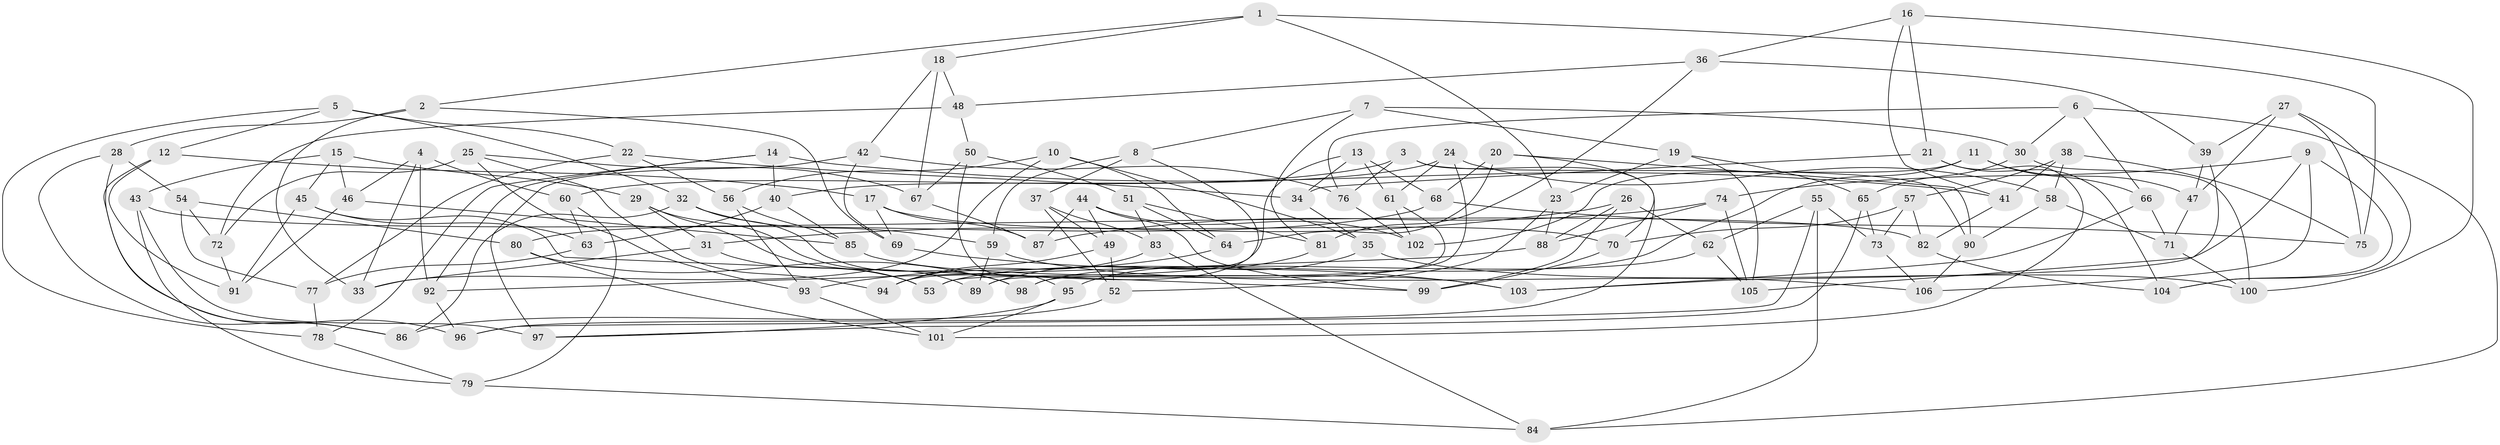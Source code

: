 // Generated by graph-tools (version 1.1) at 2025/11/02/27/25 16:11:48]
// undirected, 106 vertices, 212 edges
graph export_dot {
graph [start="1"]
  node [color=gray90,style=filled];
  1;
  2;
  3;
  4;
  5;
  6;
  7;
  8;
  9;
  10;
  11;
  12;
  13;
  14;
  15;
  16;
  17;
  18;
  19;
  20;
  21;
  22;
  23;
  24;
  25;
  26;
  27;
  28;
  29;
  30;
  31;
  32;
  33;
  34;
  35;
  36;
  37;
  38;
  39;
  40;
  41;
  42;
  43;
  44;
  45;
  46;
  47;
  48;
  49;
  50;
  51;
  52;
  53;
  54;
  55;
  56;
  57;
  58;
  59;
  60;
  61;
  62;
  63;
  64;
  65;
  66;
  67;
  68;
  69;
  70;
  71;
  72;
  73;
  74;
  75;
  76;
  77;
  78;
  79;
  80;
  81;
  82;
  83;
  84;
  85;
  86;
  87;
  88;
  89;
  90;
  91;
  92;
  93;
  94;
  95;
  96;
  97;
  98;
  99;
  100;
  101;
  102;
  103;
  104;
  105;
  106;
  1 -- 18;
  1 -- 23;
  1 -- 2;
  1 -- 75;
  2 -- 69;
  2 -- 28;
  2 -- 33;
  3 -- 96;
  3 -- 76;
  3 -- 90;
  3 -- 60;
  4 -- 92;
  4 -- 33;
  4 -- 60;
  4 -- 46;
  5 -- 12;
  5 -- 32;
  5 -- 78;
  5 -- 22;
  6 -- 84;
  6 -- 66;
  6 -- 30;
  6 -- 76;
  7 -- 19;
  7 -- 30;
  7 -- 81;
  7 -- 8;
  8 -- 53;
  8 -- 37;
  8 -- 59;
  9 -- 106;
  9 -- 103;
  9 -- 104;
  9 -- 74;
  10 -- 35;
  10 -- 56;
  10 -- 33;
  10 -- 64;
  11 -- 47;
  11 -- 53;
  11 -- 66;
  11 -- 102;
  12 -- 86;
  12 -- 91;
  12 -- 17;
  13 -- 61;
  13 -- 34;
  13 -- 94;
  13 -- 68;
  14 -- 40;
  14 -- 41;
  14 -- 78;
  14 -- 92;
  15 -- 43;
  15 -- 45;
  15 -- 46;
  15 -- 29;
  16 -- 100;
  16 -- 36;
  16 -- 21;
  16 -- 41;
  17 -- 87;
  17 -- 70;
  17 -- 69;
  18 -- 42;
  18 -- 48;
  18 -- 67;
  19 -- 105;
  19 -- 23;
  19 -- 65;
  20 -- 90;
  20 -- 68;
  20 -- 64;
  20 -- 70;
  21 -- 104;
  21 -- 101;
  21 -- 34;
  22 -- 77;
  22 -- 56;
  22 -- 34;
  23 -- 88;
  23 -- 52;
  24 -- 40;
  24 -- 58;
  24 -- 61;
  24 -- 98;
  25 -- 72;
  25 -- 67;
  25 -- 93;
  25 -- 94;
  26 -- 62;
  26 -- 99;
  26 -- 31;
  26 -- 88;
  27 -- 39;
  27 -- 104;
  27 -- 47;
  27 -- 75;
  28 -- 96;
  28 -- 86;
  28 -- 54;
  29 -- 31;
  29 -- 53;
  29 -- 89;
  30 -- 65;
  30 -- 100;
  31 -- 33;
  31 -- 53;
  32 -- 98;
  32 -- 59;
  32 -- 86;
  34 -- 35;
  35 -- 100;
  35 -- 95;
  36 -- 39;
  36 -- 48;
  36 -- 81;
  37 -- 83;
  37 -- 49;
  37 -- 52;
  38 -- 58;
  38 -- 41;
  38 -- 75;
  38 -- 57;
  39 -- 105;
  39 -- 47;
  40 -- 85;
  40 -- 63;
  41 -- 82;
  42 -- 97;
  42 -- 69;
  42 -- 76;
  43 -- 97;
  43 -- 82;
  43 -- 79;
  44 -- 87;
  44 -- 49;
  44 -- 99;
  44 -- 102;
  45 -- 99;
  45 -- 63;
  45 -- 91;
  46 -- 85;
  46 -- 91;
  47 -- 71;
  48 -- 50;
  48 -- 72;
  49 -- 94;
  49 -- 52;
  50 -- 95;
  50 -- 51;
  50 -- 67;
  51 -- 81;
  51 -- 83;
  51 -- 64;
  52 -- 86;
  54 -- 72;
  54 -- 77;
  54 -- 80;
  55 -- 96;
  55 -- 84;
  55 -- 73;
  55 -- 62;
  56 -- 85;
  56 -- 93;
  57 -- 82;
  57 -- 70;
  57 -- 73;
  58 -- 90;
  58 -- 71;
  59 -- 106;
  59 -- 89;
  60 -- 63;
  60 -- 79;
  61 -- 89;
  61 -- 102;
  62 -- 98;
  62 -- 105;
  63 -- 77;
  64 -- 93;
  65 -- 73;
  65 -- 97;
  66 -- 103;
  66 -- 71;
  67 -- 87;
  68 -- 80;
  68 -- 75;
  69 -- 103;
  70 -- 99;
  71 -- 100;
  72 -- 91;
  73 -- 106;
  74 -- 87;
  74 -- 105;
  74 -- 88;
  76 -- 102;
  77 -- 78;
  78 -- 79;
  79 -- 84;
  80 -- 101;
  80 -- 98;
  81 -- 89;
  82 -- 104;
  83 -- 84;
  83 -- 94;
  85 -- 103;
  88 -- 92;
  90 -- 106;
  92 -- 96;
  93 -- 101;
  95 -- 101;
  95 -- 97;
}
